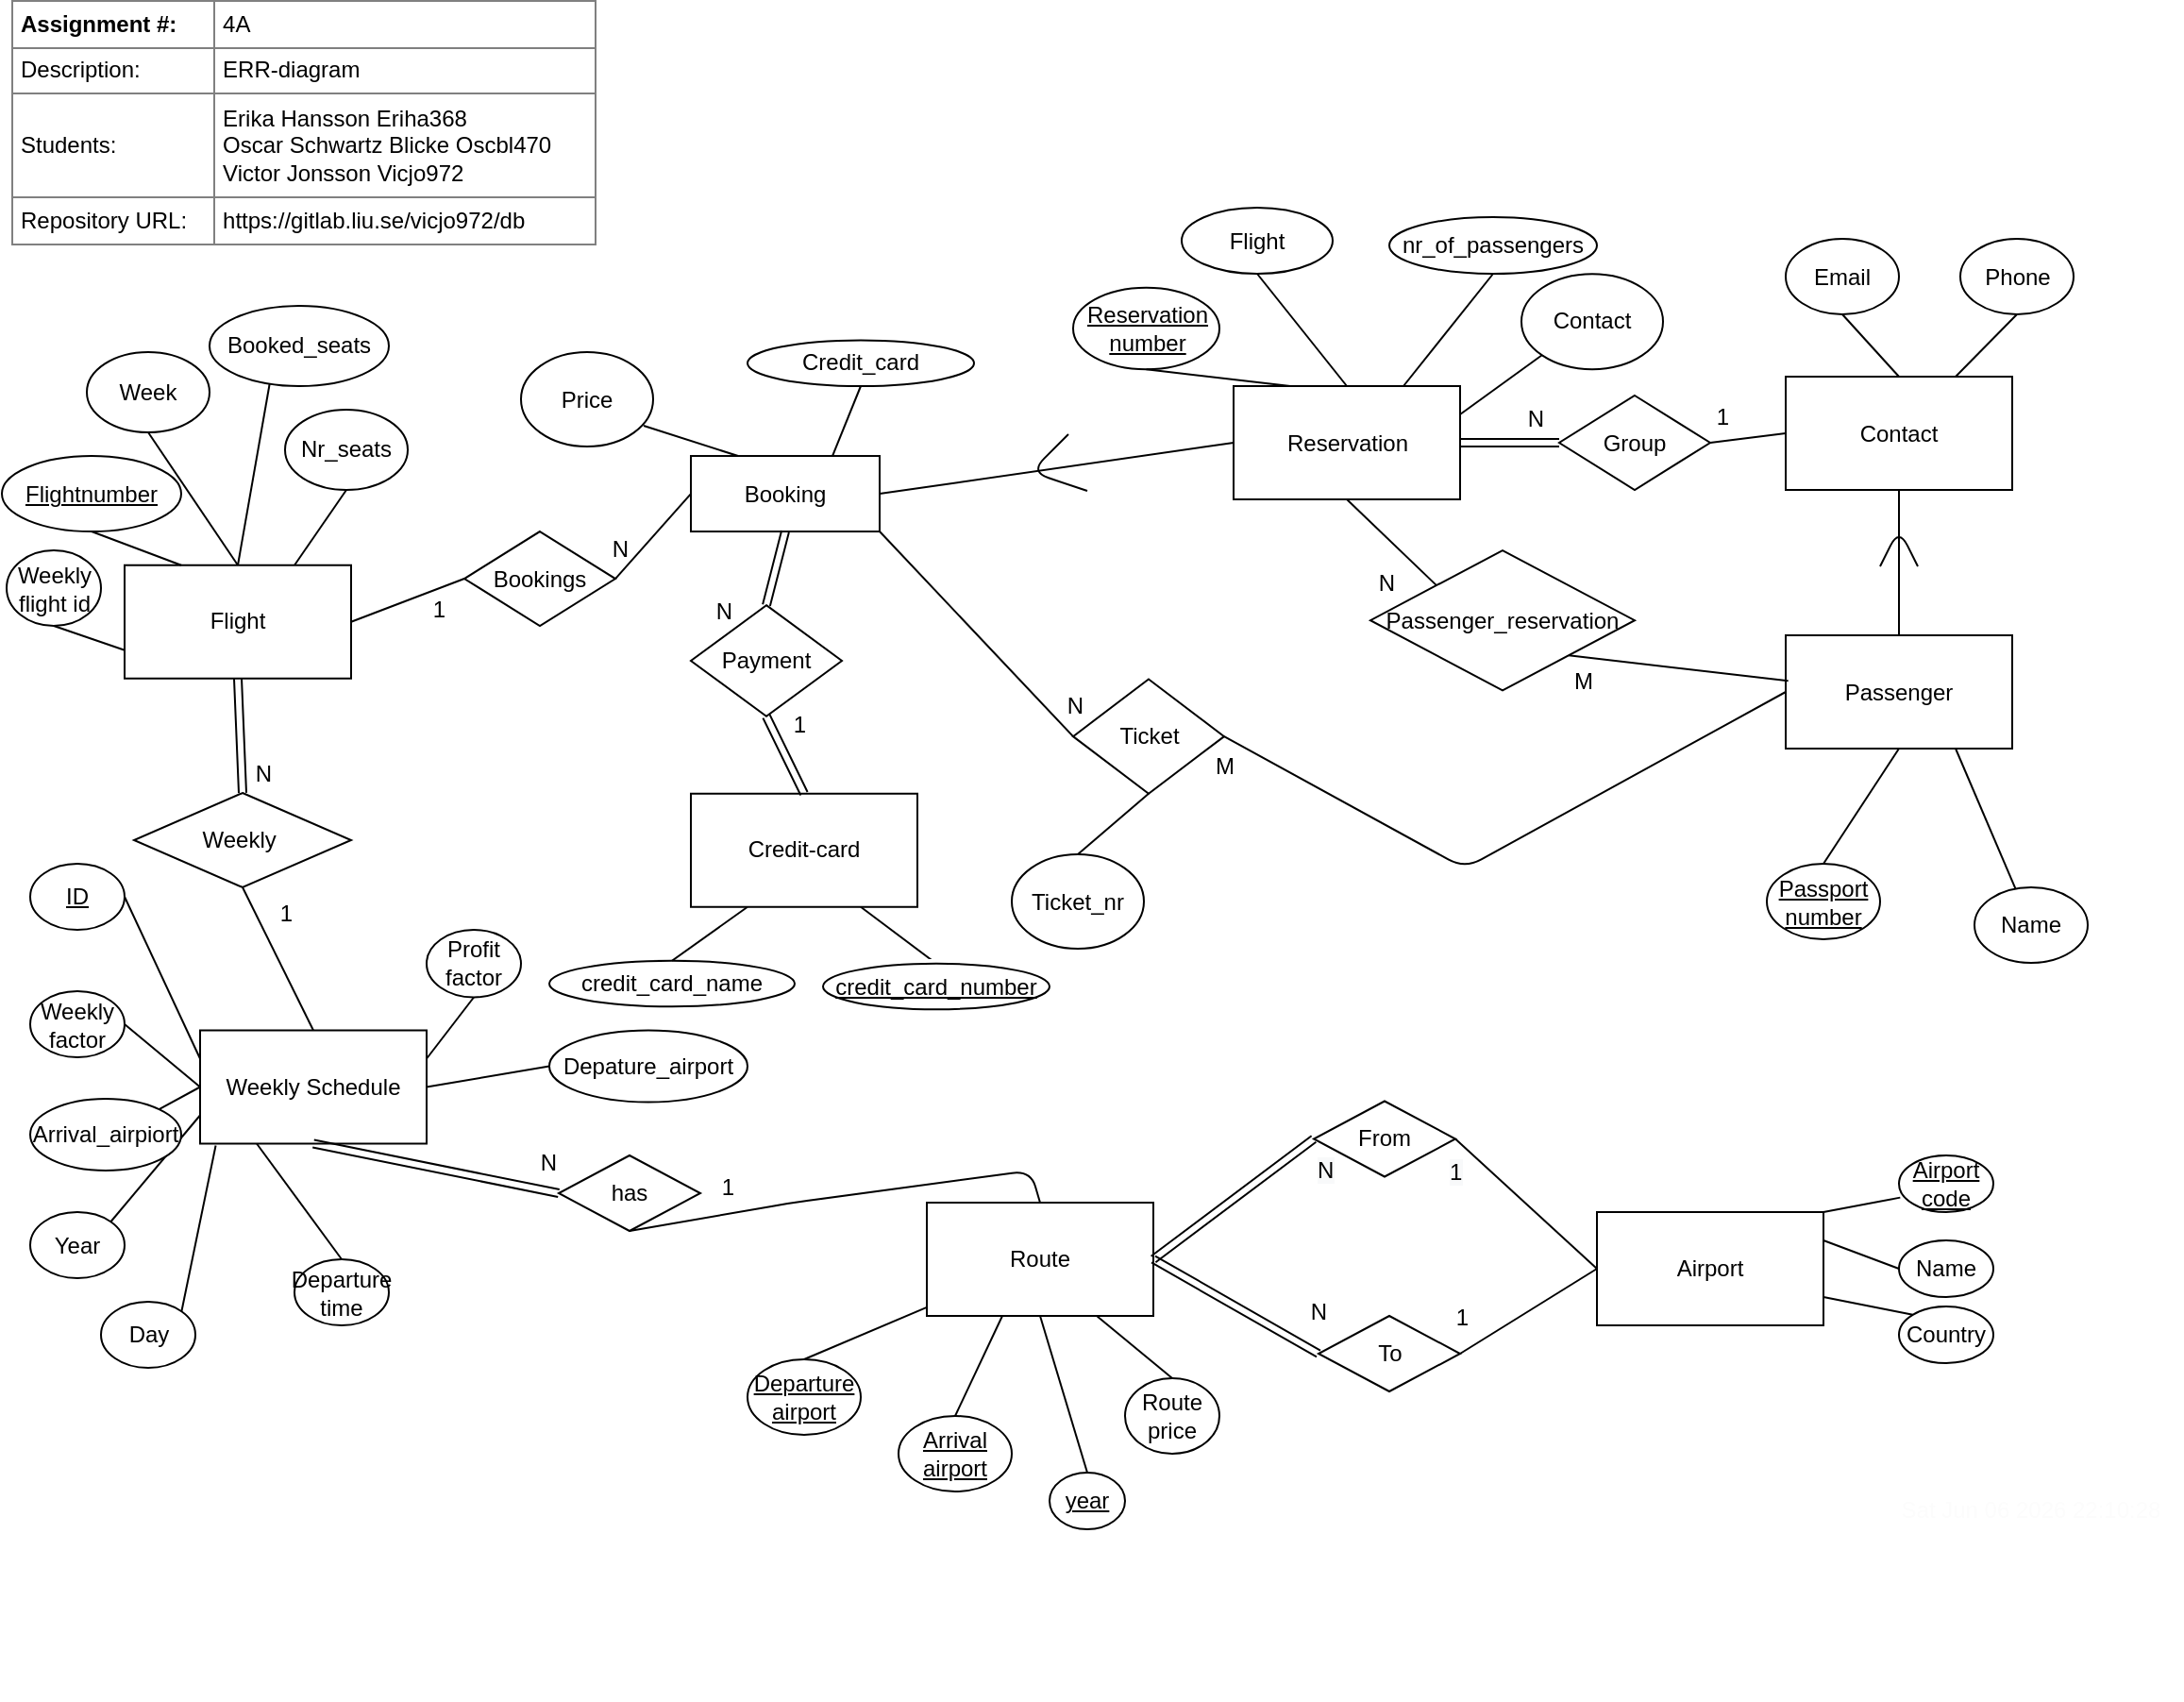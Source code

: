 <mxfile version="14.4.7" type="google" pages="2"><diagram name="EER Model" id="NYrQtVpzceQiv-HutzO-"><mxGraphModel dx="2062" dy="1079" grid="1" gridSize="10" guides="1" tooltips="1" connect="1" arrows="1" fold="0" page="1" pageScale="1" pageWidth="1169" pageHeight="827" math="0" shadow="0"><root><mxCell id="0"/><mxCell id="1" parent="0"/><UserObject label="%date{ddd mmm dd yyyy HH:MM:ss}%" placeholders="1" id="hCRLPxILE3BBqmNvxjHh-2"><mxCell style="text;html=1;align=center;verticalAlign=middle;whiteSpace=wrap;overflow=hidden;fontColor=#FCFCFC;movable=0;resizable=0;rotatable=0;deletable=0;editable=0;connectable=0;" parent="1" vertex="1"><mxGeometry x="1000" y="800" width="160" height="20" as="geometry"/></mxCell></UserObject><mxCell id="I4CzbP1uQIrSbwFoRntz-1" value="Flight" style="rounded=0;whiteSpace=wrap;html=1;" parent="1" vertex="1"><mxGeometry x="70" y="309.37" width="120" height="60" as="geometry"/></mxCell><mxCell id="I4CzbP1uQIrSbwFoRntz-2" value="Route" style="rounded=0;whiteSpace=wrap;html=1;" parent="1" vertex="1"><mxGeometry x="495" y="647" width="120" height="60" as="geometry"/></mxCell><mxCell id="I4CzbP1uQIrSbwFoRntz-3" value="Weekly Schedule" style="rounded=0;whiteSpace=wrap;html=1;" parent="1" vertex="1"><mxGeometry x="110" y="555.75" width="120" height="60" as="geometry"/></mxCell><mxCell id="I4CzbP1uQIrSbwFoRntz-4" value="Airport" style="rounded=0;whiteSpace=wrap;html=1;" parent="1" vertex="1"><mxGeometry x="850" y="652" width="120" height="60" as="geometry"/></mxCell><mxCell id="I4CzbP1uQIrSbwFoRntz-7" value="&lt;u&gt;Flightnumber&lt;/u&gt;" style="ellipse;whiteSpace=wrap;html=1;" parent="1" vertex="1"><mxGeometry x="5" y="251.52" width="95" height="40" as="geometry"/></mxCell><mxCell id="I4CzbP1uQIrSbwFoRntz-9" value="" style="endArrow=none;html=1;exitX=0;exitY=0.75;exitDx=0;exitDy=0;entryX=0.5;entryY=1;entryDx=0;entryDy=0;" parent="1" source="I4CzbP1uQIrSbwFoRntz-1" target="I4CzbP1uQIrSbwFoRntz-33" edge="1"><mxGeometry width="50" height="50" relative="1" as="geometry"><mxPoint x="222.5" y="315" as="sourcePoint"/><mxPoint x="207.5" y="235" as="targetPoint"/></mxGeometry></mxCell><mxCell id="I4CzbP1uQIrSbwFoRntz-10" value="" style="endArrow=none;html=1;exitX=0.5;exitY=1;exitDx=0;exitDy=0;entryX=0.25;entryY=0;entryDx=0;entryDy=0;" parent="1" source="I4CzbP1uQIrSbwFoRntz-7" target="I4CzbP1uQIrSbwFoRntz-1" edge="1"><mxGeometry width="50" height="50" relative="1" as="geometry"><mxPoint x="252.5" y="345" as="sourcePoint"/><mxPoint x="312.5" y="265" as="targetPoint"/></mxGeometry></mxCell><mxCell id="I4CzbP1uQIrSbwFoRntz-11" value="&lt;u&gt;Departure airport&lt;/u&gt;" style="ellipse;whiteSpace=wrap;html=1;" parent="1" vertex="1"><mxGeometry x="400" y="730" width="60" height="40" as="geometry"/></mxCell><mxCell id="I4CzbP1uQIrSbwFoRntz-12" value="&lt;u&gt;Arrival airport&lt;/u&gt;" style="ellipse;whiteSpace=wrap;html=1;" parent="1" vertex="1"><mxGeometry x="480" y="760" width="60" height="40" as="geometry"/></mxCell><mxCell id="I4CzbP1uQIrSbwFoRntz-13" value="&lt;u&gt;year&lt;/u&gt;" style="ellipse;whiteSpace=wrap;html=1;" parent="1" vertex="1"><mxGeometry x="560" y="790" width="40" height="30" as="geometry"/></mxCell><mxCell id="I4CzbP1uQIrSbwFoRntz-14" value="Route price" style="ellipse;whiteSpace=wrap;html=1;" parent="1" vertex="1"><mxGeometry x="600" y="740" width="50" height="40" as="geometry"/></mxCell><mxCell id="I4CzbP1uQIrSbwFoRntz-15" value="" style="endArrow=none;html=1;entryX=0.5;entryY=0;entryDx=0;entryDy=0;" parent="1" source="I4CzbP1uQIrSbwFoRntz-2" target="I4CzbP1uQIrSbwFoRntz-11" edge="1"><mxGeometry width="50" height="50" relative="1" as="geometry"><mxPoint x="425" y="667" as="sourcePoint"/><mxPoint x="490" y="770.42" as="targetPoint"/></mxGeometry></mxCell><mxCell id="I4CzbP1uQIrSbwFoRntz-16" value="" style="endArrow=none;html=1;entryX=0.5;entryY=0;entryDx=0;entryDy=0;" parent="1" target="I4CzbP1uQIrSbwFoRntz-12" edge="1"><mxGeometry width="50" height="50" relative="1" as="geometry"><mxPoint x="535" y="707" as="sourcePoint"/><mxPoint x="535" y="733.5" as="targetPoint"/></mxGeometry></mxCell><mxCell id="I4CzbP1uQIrSbwFoRntz-17" value="" style="endArrow=none;html=1;entryX=0.5;entryY=1;entryDx=0;entryDy=0;exitX=0.5;exitY=0;exitDx=0;exitDy=0;" parent="1" source="I4CzbP1uQIrSbwFoRntz-13" target="I4CzbP1uQIrSbwFoRntz-2" edge="1"><mxGeometry width="50" height="50" relative="1" as="geometry"><mxPoint x="595" y="745" as="sourcePoint"/><mxPoint x="575" y="718.5" as="targetPoint"/></mxGeometry></mxCell><mxCell id="I4CzbP1uQIrSbwFoRntz-18" value="" style="endArrow=none;html=1;entryX=0.75;entryY=1;entryDx=0;entryDy=0;exitX=0.5;exitY=0;exitDx=0;exitDy=0;" parent="1" source="I4CzbP1uQIrSbwFoRntz-14" target="I4CzbP1uQIrSbwFoRntz-2" edge="1"><mxGeometry width="50" height="50" relative="1" as="geometry"><mxPoint x="545.372" y="677" as="sourcePoint"/><mxPoint x="502.68" y="644.68" as="targetPoint"/></mxGeometry></mxCell><mxCell id="I4CzbP1uQIrSbwFoRntz-19" value="&lt;u&gt;Airport code&lt;/u&gt;" style="ellipse;whiteSpace=wrap;html=1;" parent="1" vertex="1"><mxGeometry x="1010" y="622" width="50" height="30" as="geometry"/></mxCell><mxCell id="I4CzbP1uQIrSbwFoRntz-20" value="Name" style="ellipse;whiteSpace=wrap;html=1;" parent="1" vertex="1"><mxGeometry x="1010" y="667" width="50" height="30" as="geometry"/></mxCell><mxCell id="I4CzbP1uQIrSbwFoRntz-21" value="Country" style="ellipse;whiteSpace=wrap;html=1;" parent="1" vertex="1"><mxGeometry x="1010" y="702" width="50" height="30" as="geometry"/></mxCell><mxCell id="I4CzbP1uQIrSbwFoRntz-22" value="" style="endArrow=none;html=1;entryX=0.013;entryY=0.744;entryDx=0;entryDy=0;entryPerimeter=0;exitX=1;exitY=0;exitDx=0;exitDy=0;" parent="1" source="I4CzbP1uQIrSbwFoRntz-4" target="I4CzbP1uQIrSbwFoRntz-19" edge="1"><mxGeometry width="50" height="50" relative="1" as="geometry"><mxPoint x="680" y="702" as="sourcePoint"/><mxPoint x="730" y="652" as="targetPoint"/></mxGeometry></mxCell><mxCell id="I4CzbP1uQIrSbwFoRntz-23" value="" style="endArrow=none;html=1;entryX=0;entryY=0.5;entryDx=0;entryDy=0;exitX=1;exitY=0.25;exitDx=0;exitDy=0;" parent="1" source="I4CzbP1uQIrSbwFoRntz-4" target="I4CzbP1uQIrSbwFoRntz-20" edge="1"><mxGeometry width="50" height="50" relative="1" as="geometry"><mxPoint x="980" y="662" as="sourcePoint"/><mxPoint x="1020.65" y="664.32" as="targetPoint"/></mxGeometry></mxCell><mxCell id="I4CzbP1uQIrSbwFoRntz-24" value="" style="endArrow=none;html=1;entryX=0;entryY=0;entryDx=0;entryDy=0;exitX=1;exitY=0.75;exitDx=0;exitDy=0;" parent="1" source="I4CzbP1uQIrSbwFoRntz-4" target="I4CzbP1uQIrSbwFoRntz-21" edge="1"><mxGeometry width="50" height="50" relative="1" as="geometry"><mxPoint x="990" y="672" as="sourcePoint"/><mxPoint x="1030.65" y="674.32" as="targetPoint"/></mxGeometry></mxCell><mxCell id="I4CzbP1uQIrSbwFoRntz-25" value="&lt;u&gt;ID&lt;/u&gt;" style="ellipse;whiteSpace=wrap;html=1;" parent="1" vertex="1"><mxGeometry x="20" y="467.5" width="50" height="35" as="geometry"/></mxCell><mxCell id="I4CzbP1uQIrSbwFoRntz-26" value="Year" style="ellipse;whiteSpace=wrap;html=1;" parent="1" vertex="1"><mxGeometry x="20" y="652" width="50" height="35" as="geometry"/></mxCell><mxCell id="I4CzbP1uQIrSbwFoRntz-27" value="Day" style="ellipse;whiteSpace=wrap;html=1;" parent="1" vertex="1"><mxGeometry x="57.5" y="699.5" width="50" height="35" as="geometry"/></mxCell><mxCell id="I4CzbP1uQIrSbwFoRntz-28" value="Departure time" style="ellipse;whiteSpace=wrap;html=1;" parent="1" vertex="1"><mxGeometry x="160" y="677" width="50" height="35" as="geometry"/></mxCell><mxCell id="I4CzbP1uQIrSbwFoRntz-29" value="" style="endArrow=none;html=1;exitX=1;exitY=0.5;exitDx=0;exitDy=0;entryX=0;entryY=0.25;entryDx=0;entryDy=0;" parent="1" source="I4CzbP1uQIrSbwFoRntz-25" target="I4CzbP1uQIrSbwFoRntz-3" edge="1"><mxGeometry width="50" height="50" relative="1" as="geometry"><mxPoint x="332.5" y="492" as="sourcePoint"/><mxPoint x="382.5" y="442" as="targetPoint"/></mxGeometry></mxCell><mxCell id="I4CzbP1uQIrSbwFoRntz-30" value="" style="endArrow=none;html=1;exitX=1;exitY=0;exitDx=0;exitDy=0;entryX=0;entryY=0.75;entryDx=0;entryDy=0;" parent="1" source="I4CzbP1uQIrSbwFoRntz-26" target="I4CzbP1uQIrSbwFoRntz-3" edge="1"><mxGeometry width="50" height="50" relative="1" as="geometry"><mxPoint x="202.5" y="509.5" as="sourcePoint"/><mxPoint x="252.5" y="527" as="targetPoint"/></mxGeometry></mxCell><mxCell id="I4CzbP1uQIrSbwFoRntz-31" value="" style="endArrow=none;html=1;exitX=1;exitY=0;exitDx=0;exitDy=0;entryX=0.069;entryY=1.017;entryDx=0;entryDy=0;entryPerimeter=0;" parent="1" source="I4CzbP1uQIrSbwFoRntz-27" target="I4CzbP1uQIrSbwFoRntz-3" edge="1"><mxGeometry width="50" height="50" relative="1" as="geometry"><mxPoint x="212.5" y="519.5" as="sourcePoint"/><mxPoint x="262.5" y="537" as="targetPoint"/></mxGeometry></mxCell><mxCell id="I4CzbP1uQIrSbwFoRntz-32" value="" style="endArrow=none;html=1;exitX=0.5;exitY=0;exitDx=0;exitDy=0;entryX=0.25;entryY=1;entryDx=0;entryDy=0;" parent="1" source="I4CzbP1uQIrSbwFoRntz-28" target="I4CzbP1uQIrSbwFoRntz-3" edge="1"><mxGeometry width="50" height="50" relative="1" as="geometry"><mxPoint x="222.5" y="529.5" as="sourcePoint"/><mxPoint x="272.5" y="552" as="targetPoint"/></mxGeometry></mxCell><mxCell id="I4CzbP1uQIrSbwFoRntz-33" value="Weekly flight id" style="ellipse;whiteSpace=wrap;html=1;" parent="1" vertex="1"><mxGeometry x="7.5" y="301.52" width="50" height="40" as="geometry"/></mxCell><mxCell id="I4CzbP1uQIrSbwFoRntz-34" value="Contact" style="rounded=0;whiteSpace=wrap;html=1;" parent="1" vertex="1"><mxGeometry x="950" y="209.5" width="120" height="60" as="geometry"/></mxCell><mxCell id="I4CzbP1uQIrSbwFoRntz-37" value="Email" style="ellipse;whiteSpace=wrap;html=1;" parent="1" vertex="1"><mxGeometry x="950" y="136.5" width="60" height="40" as="geometry"/></mxCell><mxCell id="I4CzbP1uQIrSbwFoRntz-38" value="" style="endArrow=none;html=1;entryX=0.5;entryY=0;entryDx=0;entryDy=0;exitX=0.5;exitY=1;exitDx=0;exitDy=0;" parent="1" source="I4CzbP1uQIrSbwFoRntz-37" target="I4CzbP1uQIrSbwFoRntz-34" edge="1"><mxGeometry width="50" height="50" relative="1" as="geometry"><mxPoint x="1058.65" y="179.5" as="sourcePoint"/><mxPoint x="1010" y="227.82" as="targetPoint"/></mxGeometry></mxCell><mxCell id="I4CzbP1uQIrSbwFoRntz-42" value="Phone" style="ellipse;whiteSpace=wrap;html=1;" parent="1" vertex="1"><mxGeometry x="1042.5" y="136.5" width="60" height="40" as="geometry"/></mxCell><mxCell id="I4CzbP1uQIrSbwFoRntz-43" value="" style="endArrow=none;html=1;entryX=0.75;entryY=0;entryDx=0;entryDy=0;exitX=0.5;exitY=1;exitDx=0;exitDy=0;" parent="1" source="I4CzbP1uQIrSbwFoRntz-42" target="I4CzbP1uQIrSbwFoRntz-34" edge="1"><mxGeometry width="50" height="50" relative="1" as="geometry"><mxPoint x="1083.64" y="176.5" as="sourcePoint"/><mxPoint x="1050" y="219.5" as="targetPoint"/></mxGeometry></mxCell><mxCell id="I4CzbP1uQIrSbwFoRntz-44" value="Reservation" style="rounded=0;whiteSpace=wrap;html=1;" parent="1" vertex="1"><mxGeometry x="657.5" y="214.5" width="120" height="60" as="geometry"/></mxCell><mxCell id="I4CzbP1uQIrSbwFoRntz-45" value="Group" style="rhombus;whiteSpace=wrap;html=1;" parent="1" vertex="1"><mxGeometry x="830" y="219.5" width="80" height="50" as="geometry"/></mxCell><mxCell id="I4CzbP1uQIrSbwFoRntz-46" value="&lt;u&gt;Reservation number&lt;/u&gt;" style="ellipse;whiteSpace=wrap;html=1;" parent="1" vertex="1"><mxGeometry x="572.5" y="162.37" width="77.5" height="43.25" as="geometry"/></mxCell><mxCell id="I4CzbP1uQIrSbwFoRntz-47" value="Name" style="ellipse;whiteSpace=wrap;html=1;" parent="1" vertex="1"><mxGeometry x="1050" y="480" width="60" height="40" as="geometry"/></mxCell><mxCell id="I4CzbP1uQIrSbwFoRntz-48" value="" style="endArrow=none;html=1;exitX=0.75;exitY=1;exitDx=0;exitDy=0;" parent="1" source="EljNBXpZgd0MNJF7FszX-3" target="I4CzbP1uQIrSbwFoRntz-47" edge="1"><mxGeometry width="50" height="50" relative="1" as="geometry"><mxPoint x="710" y="216.5" as="sourcePoint"/><mxPoint x="760" y="166.5" as="targetPoint"/></mxGeometry></mxCell><mxCell id="I4CzbP1uQIrSbwFoRntz-49" value="&lt;u&gt;Passport number&lt;/u&gt;" style="ellipse;whiteSpace=wrap;html=1;" parent="1" vertex="1"><mxGeometry x="940" y="467.5" width="60" height="40" as="geometry"/></mxCell><mxCell id="I4CzbP1uQIrSbwFoRntz-50" value="" style="endArrow=none;html=1;entryX=0.5;entryY=1;entryDx=0;entryDy=0;exitX=0.5;exitY=0;exitDx=0;exitDy=0;" parent="1" source="I4CzbP1uQIrSbwFoRntz-49" target="EljNBXpZgd0MNJF7FszX-3" edge="1"><mxGeometry width="50" height="50" relative="1" as="geometry"><mxPoint x="1062.5" y="474.25" as="sourcePoint"/><mxPoint x="995" y="429.5" as="targetPoint"/></mxGeometry></mxCell><mxCell id="I4CzbP1uQIrSbwFoRntz-52" value="" style="endArrow=none;html=1;rounded=0;exitX=0;exitY=0.5;exitDx=0;exitDy=0;entryX=1;entryY=0.5;entryDx=0;entryDy=0;" parent="1" source="I4CzbP1uQIrSbwFoRntz-34" target="I4CzbP1uQIrSbwFoRntz-45" edge="1"><mxGeometry relative="1" as="geometry"><mxPoint x="760" y="326.5" as="sourcePoint"/><mxPoint x="920" y="326.5" as="targetPoint"/></mxGeometry></mxCell><mxCell id="I4CzbP1uQIrSbwFoRntz-53" value="1" style="resizable=0;html=1;align=right;verticalAlign=bottom;" parent="I4CzbP1uQIrSbwFoRntz-52" connectable="0" vertex="1"><mxGeometry x="1" relative="1" as="geometry"><mxPoint x="-750.31" y="258.04" as="offset"/></mxGeometry></mxCell><mxCell id="I4CzbP1uQIrSbwFoRntz-58" value="" style="shape=link;html=1;rounded=0;entryX=0;entryY=0.5;entryDx=0;entryDy=0;exitX=1;exitY=0.5;exitDx=0;exitDy=0;" parent="1" source="I4CzbP1uQIrSbwFoRntz-44" target="I4CzbP1uQIrSbwFoRntz-45" edge="1"><mxGeometry relative="1" as="geometry"><mxPoint x="650" y="236.5" as="sourcePoint"/><mxPoint x="810" y="236.5" as="targetPoint"/></mxGeometry></mxCell><mxCell id="I4CzbP1uQIrSbwFoRntz-59" value="1" style="resizable=0;html=1;align=right;verticalAlign=bottom;" parent="I4CzbP1uQIrSbwFoRntz-58" connectable="0" vertex="1"><mxGeometry x="1" relative="1" as="geometry"><mxPoint x="90.0" y="-5" as="offset"/></mxGeometry></mxCell><mxCell id="I4CzbP1uQIrSbwFoRntz-61" value="Weekly&amp;nbsp;" style="rhombus;whiteSpace=wrap;html=1;" parent="1" vertex="1"><mxGeometry x="75" y="430" width="115" height="50" as="geometry"/></mxCell><mxCell id="I4CzbP1uQIrSbwFoRntz-63" value="" style="endArrow=none;html=1;entryX=0;entryY=0.5;entryDx=0;entryDy=0;exitX=1;exitY=0;exitDx=0;exitDy=0;" parent="1" source="xTNSDsvZhGWjuqaoj4ju-1" target="I4CzbP1uQIrSbwFoRntz-3" edge="1"><mxGeometry width="50" height="50" relative="1" as="geometry"><mxPoint x="140" y="530" as="sourcePoint"/><mxPoint x="232.5" y="410" as="targetPoint"/></mxGeometry></mxCell><mxCell id="I4CzbP1uQIrSbwFoRntz-64" value="" style="endArrow=none;html=1;entryX=0.5;entryY=1;entryDx=0;entryDy=0;exitX=0.5;exitY=0;exitDx=0;exitDy=0;" parent="1" source="I4CzbP1uQIrSbwFoRntz-3" target="I4CzbP1uQIrSbwFoRntz-61" edge="1"><mxGeometry width="50" height="50" relative="1" as="geometry"><mxPoint x="352.5" y="425" as="sourcePoint"/><mxPoint x="402.5" y="375" as="targetPoint"/></mxGeometry></mxCell><mxCell id="I4CzbP1uQIrSbwFoRntz-65" value="1" style="resizable=0;html=1;align=right;verticalAlign=bottom;" parent="1" connectable="0" vertex="1"><mxGeometry x="999.998" y="850" as="geometry"><mxPoint x="-217" y="-134" as="offset"/></mxGeometry></mxCell><mxCell id="I4CzbP1uQIrSbwFoRntz-72" value="" style="endArrow=none;html=1;exitX=0.5;exitY=0;exitDx=0;exitDy=0;entryX=0.5;entryY=1;entryDx=0;entryDy=0;" parent="1" source="I4CzbP1uQIrSbwFoRntz-2" target="I4CzbP1uQIrSbwFoRntz-74" edge="1"><mxGeometry width="50" height="50" relative="1" as="geometry"><mxPoint x="670" y="560" as="sourcePoint"/><mxPoint x="540" y="610" as="targetPoint"/><Array as="points"><mxPoint x="550" y="630"/><mxPoint x="422.5" y="647.25"/></Array></mxGeometry></mxCell><mxCell id="I4CzbP1uQIrSbwFoRntz-74" value="has" style="rhombus;whiteSpace=wrap;html=1;" parent="1" vertex="1"><mxGeometry x="300" y="622" width="75" height="40" as="geometry"/></mxCell><mxCell id="I4CzbP1uQIrSbwFoRntz-77" value="Flight" style="ellipse;whiteSpace=wrap;html=1;" parent="1" vertex="1"><mxGeometry x="630" y="120" width="80" height="35" as="geometry"/></mxCell><mxCell id="I4CzbP1uQIrSbwFoRntz-79" value="" style="endArrow=none;html=1;entryX=0.5;entryY=1;entryDx=0;entryDy=0;exitX=0.5;exitY=0;exitDx=0;exitDy=0;" parent="1" source="I4CzbP1uQIrSbwFoRntz-44" target="I4CzbP1uQIrSbwFoRntz-77" edge="1"><mxGeometry width="50" height="50" relative="1" as="geometry"><mxPoint x="640" y="215" as="sourcePoint"/><mxPoint x="690" y="165" as="targetPoint"/></mxGeometry></mxCell><mxCell id="kYQ7SF60q89KjF00PiTv-14" value="Credit_card" style="ellipse;whiteSpace=wrap;html=1;" parent="1" vertex="1"><mxGeometry x="400" y="190.25" width="120" height="24.25" as="geometry"/></mxCell><mxCell id="kYQ7SF60q89KjF00PiTv-21" value="" style="endArrow=none;html=1;entryX=0.25;entryY=0;entryDx=0;entryDy=0;exitX=0.5;exitY=1;exitDx=0;exitDy=0;" parent="1" source="I4CzbP1uQIrSbwFoRntz-46" target="I4CzbP1uQIrSbwFoRntz-44" edge="1"><mxGeometry width="50" height="50" relative="1" as="geometry"><mxPoint x="412.5" y="195" as="sourcePoint"/><mxPoint x="547.5" y="226.5" as="targetPoint"/></mxGeometry></mxCell><mxCell id="kYQ7SF60q89KjF00PiTv-27" value="" style="endArrow=none;html=1;entryX=0.5;entryY=0;entryDx=0;entryDy=0;exitX=0.75;exitY=1;exitDx=0;exitDy=0;" parent="1" source="EljNBXpZgd0MNJF7FszX-17" target="EljNBXpZgd0MNJF7FszX-30" edge="1"><mxGeometry width="50" height="50" relative="1" as="geometry"><mxPoint x="390.0" y="300.38" as="sourcePoint"/><mxPoint x="552.5" y="340.88" as="targetPoint"/></mxGeometry></mxCell><mxCell id="EljNBXpZgd0MNJF7FszX-31" value="Text" style="edgeLabel;html=1;align=center;verticalAlign=middle;resizable=0;points=[];" parent="kYQ7SF60q89KjF00PiTv-27" vertex="1" connectable="0"><mxGeometry x="0.878" y="-6" relative="1" as="geometry"><mxPoint as="offset"/></mxGeometry></mxCell><mxCell id="kYQ7SF60q89KjF00PiTv-28" value="credit_card_name" style="ellipse;whiteSpace=wrap;html=1;" parent="1" vertex="1"><mxGeometry x="295" y="518.88" width="130" height="24.25" as="geometry"/></mxCell><mxCell id="kYQ7SF60q89KjF00PiTv-34" value="" style="endArrow=none;html=1;entryX=0.25;entryY=0;entryDx=0;entryDy=0;exitX=0.5;exitY=1;exitDx=0;exitDy=0;" parent="1" target="EljNBXpZgd0MNJF7FszX-9" edge="1"><mxGeometry width="50" height="50" relative="1" as="geometry"><mxPoint x="345" y="235.5" as="sourcePoint"/><mxPoint x="415.0" y="246.5" as="targetPoint"/></mxGeometry></mxCell><mxCell id="kYQ7SF60q89KjF00PiTv-45" value="" style="endArrow=none;html=1;entryX=0.5;entryY=0;entryDx=0;entryDy=0;exitX=0.25;exitY=1;exitDx=0;exitDy=0;" parent="1" source="EljNBXpZgd0MNJF7FszX-17" target="kYQ7SF60q89KjF00PiTv-28" edge="1"><mxGeometry width="50" height="50" relative="1" as="geometry"><mxPoint x="330.0" y="300.38" as="sourcePoint"/><mxPoint x="340" y="334.88" as="targetPoint"/></mxGeometry></mxCell><mxCell id="kYQ7SF60q89KjF00PiTv-46" value="From" style="rhombus;whiteSpace=wrap;html=1;" parent="1" vertex="1"><mxGeometry x="700" y="593.25" width="75" height="40" as="geometry"/></mxCell><mxCell id="kYQ7SF60q89KjF00PiTv-49" value="" style="endArrow=none;html=1;entryX=0;entryY=0.5;entryDx=0;entryDy=0;exitX=1;exitY=0.5;exitDx=0;exitDy=0;" parent="1" source="kYQ7SF60q89KjF00PiTv-46" target="I4CzbP1uQIrSbwFoRntz-4" edge="1"><mxGeometry width="50" height="50" relative="1" as="geometry"><mxPoint x="745" y="477.25" as="sourcePoint"/><mxPoint x="890" y="480.25" as="targetPoint"/></mxGeometry></mxCell><mxCell id="kYQ7SF60q89KjF00PiTv-50" value="N" style="resizable=0;html=1;align=right;verticalAlign=bottom;" parent="1" connectable="0" vertex="1"><mxGeometry x="932.498" y="910" as="geometry"><mxPoint x="-225" y="-197" as="offset"/></mxGeometry></mxCell><mxCell id="kYQ7SF60q89KjF00PiTv-53" value="" style="shape=link;html=1;rounded=0;entryX=1;entryY=0.5;entryDx=0;entryDy=0;exitX=0;exitY=0.5;exitDx=0;exitDy=0;" parent="1" source="kYQ7SF60q89KjF00PiTv-46" target="I4CzbP1uQIrSbwFoRntz-2" edge="1"><mxGeometry relative="1" as="geometry"><mxPoint x="700" y="690" as="sourcePoint"/><mxPoint x="662.5" y="554.25" as="targetPoint"/></mxGeometry></mxCell><mxCell id="kYQ7SF60q89KjF00PiTv-61" value="" style="endArrow=none;html=1;exitX=0;exitY=0.5;exitDx=0;exitDy=0;entryX=1;entryY=0.5;entryDx=0;entryDy=0;" parent="1" source="EljNBXpZgd0MNJF7FszX-11" target="I4CzbP1uQIrSbwFoRntz-1" edge="1"><mxGeometry width="50" height="50" relative="1" as="geometry"><mxPoint x="355.0" y="271.5" as="sourcePoint"/><mxPoint x="600" y="545" as="targetPoint"/></mxGeometry></mxCell><mxCell id="kYQ7SF60q89KjF00PiTv-62" value="1" style="resizable=0;html=1;align=right;verticalAlign=bottom;" parent="1" connectable="0" vertex="1"><mxGeometry x="240" y="341.52" as="geometry"/></mxCell><mxCell id="kYQ7SF60q89KjF00PiTv-63" value="N" style="resizable=0;html=1;align=right;verticalAlign=bottom;" parent="1" connectable="0" vertex="1"><mxGeometry x="337.5" y="309.37" as="geometry"/></mxCell><mxCell id="kYQ7SF60q89KjF00PiTv-64" value="" style="shape=link;html=1;rounded=0;exitX=0.5;exitY=0;exitDx=0;exitDy=0;entryX=0.5;entryY=1;entryDx=0;entryDy=0;" parent="1" source="I4CzbP1uQIrSbwFoRntz-61" target="I4CzbP1uQIrSbwFoRntz-1" edge="1"><mxGeometry relative="1" as="geometry"><mxPoint x="477.5" y="474.25" as="sourcePoint"/><mxPoint x="422.5" y="384.25" as="targetPoint"/></mxGeometry></mxCell><mxCell id="kYQ7SF60q89KjF00PiTv-66" value="N" style="resizable=0;html=1;align=right;verticalAlign=bottom;" parent="1" connectable="0" vertex="1"><mxGeometry x="57.499" y="609.501" as="geometry"><mxPoint x="242" y="25" as="offset"/></mxGeometry></mxCell><mxCell id="wU6eNsInOFjextXBVKGh-2" value="" style="shape=link;html=1;rounded=0;exitX=0;exitY=0.5;exitDx=0;exitDy=0;entryX=0.5;entryY=1;entryDx=0;entryDy=0;" parent="1" source="I4CzbP1uQIrSbwFoRntz-74" target="I4CzbP1uQIrSbwFoRntz-3" edge="1"><mxGeometry relative="1" as="geometry"><mxPoint x="610" y="487.5" as="sourcePoint"/><mxPoint x="610" y="428.25" as="targetPoint"/></mxGeometry></mxCell><mxCell id="wU6eNsInOFjextXBVKGh-3" value="N" style="resizable=0;html=1;align=right;verticalAlign=bottom;" parent="1" connectable="0" vertex="1"><mxGeometry x="154.999" y="426.501" as="geometry"><mxPoint x="-6" y="2" as="offset"/></mxGeometry></mxCell><mxCell id="wU6eNsInOFjextXBVKGh-4" value="1" style="resizable=0;html=1;align=right;verticalAlign=bottom;" parent="1" connectable="0" vertex="1"><mxGeometry x="399.999" y="645.751" as="geometry"><mxPoint x="-6" y="2" as="offset"/></mxGeometry></mxCell><mxCell id="H_VNRjQ5m6S8B4vl8t4f-1" value="&lt;table border=&quot;1&quot; width=&quot;100%&quot; cellpadding=&quot;4&quot; style=&quot;width: 100% ; height: 100% ; border-collapse: collapse&quot;&gt;&lt;tbody&gt;&lt;tr&gt;&lt;th&gt;Assignment #:&lt;/th&gt;&lt;td&gt;4A&lt;/td&gt;&lt;/tr&gt;&lt;tr&gt;&lt;td&gt;Description:&lt;/td&gt;&lt;td&gt;ERR-diagram&lt;/td&gt;&lt;/tr&gt;&lt;tr&gt;&lt;td&gt;Students:&lt;/td&gt;&lt;td&gt;Erika Hansson Eriha368&lt;br&gt;Oscar Schwartz Blicke Oscbl470&lt;br&gt;Victor Jonsson Vicjo972&lt;br&gt;&lt;/td&gt;&lt;/tr&gt;&lt;tr&gt;&lt;td&gt;Repository URL:&lt;/td&gt;&lt;td&gt;https://gitlab.liu.se/vicjo972/db&lt;br&gt;&lt;/td&gt;&lt;/tr&gt;&lt;/tbody&gt;&lt;/table&gt;" style="text;html=1;strokeColor=none;fillColor=none;overflow=fill;fontColor=#000000;" parent="1" vertex="1"><mxGeometry x="10" y="10" width="310" height="130" as="geometry"/></mxCell><mxCell id="jeKWpyrVmCXvzwXmmy2Y-1" value="Contact" style="ellipse;whiteSpace=wrap;html=1;" parent="1" vertex="1"><mxGeometry x="810" y="155.12" width="75" height="50.5" as="geometry"/></mxCell><mxCell id="jeKWpyrVmCXvzwXmmy2Y-2" value="" style="endArrow=none;html=1;entryX=1;entryY=0.25;entryDx=0;entryDy=0;exitX=0;exitY=1;exitDx=0;exitDy=0;" parent="1" source="jeKWpyrVmCXvzwXmmy2Y-1" target="I4CzbP1uQIrSbwFoRntz-44" edge="1"><mxGeometry width="50" height="50" relative="1" as="geometry"><mxPoint x="950" y="172.25" as="sourcePoint"/><mxPoint x="1010" y="203.5" as="targetPoint"/></mxGeometry></mxCell><mxCell id="D7WDSoF9ojTYF4ZogjO3-3" value="" style="endArrow=none;html=1;entryX=0.5;entryY=1;entryDx=0;entryDy=0;exitX=0.75;exitY=0;exitDx=0;exitDy=0;" parent="1" source="I4CzbP1uQIrSbwFoRntz-44" target="wExit3MpHqIG-Mhe6HEj-1" edge="1"><mxGeometry width="50" height="50" relative="1" as="geometry"><mxPoint x="767.5" y="184.25" as="sourcePoint"/><mxPoint x="685" y="110" as="targetPoint"/></mxGeometry></mxCell><mxCell id="wExit3MpHqIG-Mhe6HEj-1" value="&lt;span&gt;nr_of_passengers&lt;/span&gt;" style="ellipse;whiteSpace=wrap;html=1;" parent="1" vertex="1"><mxGeometry x="740" y="125" width="110" height="30" as="geometry"/></mxCell><mxCell id="jK6Bh6gJFJa6NYMmH9gm-1" value="&lt;span style=&quot;font-weight: 400&quot;&gt;To&lt;/span&gt;" style="rhombus;whiteSpace=wrap;html=1;fontStyle=1" parent="1" vertex="1"><mxGeometry x="702.5" y="707" width="75" height="40" as="geometry"/></mxCell><mxCell id="jK6Bh6gJFJa6NYMmH9gm-3" value="" style="shape=link;html=1;rounded=0;entryX=1;entryY=0.5;entryDx=0;entryDy=0;exitX=0;exitY=0.5;exitDx=0;exitDy=0;" parent="1" source="jK6Bh6gJFJa6NYMmH9gm-1" target="I4CzbP1uQIrSbwFoRntz-2" edge="1"><mxGeometry relative="1" as="geometry"><mxPoint x="710" y="700" as="sourcePoint"/><mxPoint x="625" y="687" as="targetPoint"/></mxGeometry></mxCell><mxCell id="jK6Bh6gJFJa6NYMmH9gm-4" value="" style="endArrow=none;html=1;entryX=0;entryY=0.5;entryDx=0;entryDy=0;exitX=1;exitY=0.5;exitDx=0;exitDy=0;" parent="1" source="jK6Bh6gJFJa6NYMmH9gm-1" target="I4CzbP1uQIrSbwFoRntz-4" edge="1"><mxGeometry width="50" height="50" relative="1" as="geometry"><mxPoint x="785" y="623.25" as="sourcePoint"/><mxPoint x="860" y="692" as="targetPoint"/></mxGeometry></mxCell><mxCell id="jK6Bh6gJFJa6NYMmH9gm-6" value="&lt;span style=&quot;color: rgb(0 , 0 , 0) ; font-family: &amp;#34;helvetica&amp;#34; ; font-size: 12px ; font-style: normal ; font-weight: 400 ; letter-spacing: normal ; text-align: right ; text-indent: 0px ; text-transform: none ; word-spacing: 0px ; background-color: rgb(248 , 249 , 250) ; display: inline ; float: none&quot;&gt;N&lt;/span&gt;" style="text;whiteSpace=wrap;html=1;" parent="1" vertex="1"><mxGeometry x="700" y="615.75" width="30" height="30" as="geometry"/></mxCell><mxCell id="jK6Bh6gJFJa6NYMmH9gm-7" value="&lt;span style=&quot;color: rgb(0, 0, 0); font-family: helvetica; font-size: 12px; font-style: normal; font-weight: 400; letter-spacing: normal; text-align: right; text-indent: 0px; text-transform: none; word-spacing: 0px; background-color: rgb(248, 249, 250); display: inline; float: none;&quot;&gt;1&lt;/span&gt;" style="text;whiteSpace=wrap;html=1;" parent="1" vertex="1"><mxGeometry x="770" y="617" width="30" height="30" as="geometry"/></mxCell><mxCell id="xTNSDsvZhGWjuqaoj4ju-1" value="Arrival_airpiort&lt;br&gt;" style="ellipse;whiteSpace=wrap;html=1;" parent="1" vertex="1"><mxGeometry x="20" y="592" width="80" height="38" as="geometry"/></mxCell><mxCell id="xTNSDsvZhGWjuqaoj4ju-5" value="Weekly factor" style="ellipse;whiteSpace=wrap;html=1;" parent="1" vertex="1"><mxGeometry x="20" y="535" width="50" height="35" as="geometry"/></mxCell><mxCell id="xTNSDsvZhGWjuqaoj4ju-6" value="" style="endArrow=none;html=1;entryX=0;entryY=0.5;entryDx=0;entryDy=0;exitX=1;exitY=0.5;exitDx=0;exitDy=0;" parent="1" source="xTNSDsvZhGWjuqaoj4ju-5" target="I4CzbP1uQIrSbwFoRntz-3" edge="1"><mxGeometry width="50" height="50" relative="1" as="geometry"><mxPoint x="90.004" y="419.504" as="sourcePoint"/><mxPoint x="159.9" y="369.43" as="targetPoint"/></mxGeometry></mxCell><mxCell id="EljNBXpZgd0MNJF7FszX-1" value="Week" style="ellipse;whiteSpace=wrap;html=1;" parent="1" vertex="1"><mxGeometry x="50" y="196.5" width="65" height="42.5" as="geometry"/></mxCell><mxCell id="EljNBXpZgd0MNJF7FszX-2" value="" style="endArrow=none;html=1;entryX=0.5;entryY=1;entryDx=0;entryDy=0;exitX=0.5;exitY=0;exitDx=0;exitDy=0;" parent="1" source="I4CzbP1uQIrSbwFoRntz-1" target="EljNBXpZgd0MNJF7FszX-1" edge="1"><mxGeometry width="50" height="50" relative="1" as="geometry"><mxPoint x="540" y="440" as="sourcePoint"/><mxPoint x="590" y="390" as="targetPoint"/></mxGeometry></mxCell><mxCell id="EljNBXpZgd0MNJF7FszX-3" value="Passenger" style="rounded=0;whiteSpace=wrap;html=1;" parent="1" vertex="1"><mxGeometry x="950" y="346.5" width="120" height="60" as="geometry"/></mxCell><mxCell id="EljNBXpZgd0MNJF7FszX-5" value="" style="endArrow=none;html=1;" parent="1" edge="1"><mxGeometry width="50" height="50" relative="1" as="geometry"><mxPoint x="1000" y="310" as="sourcePoint"/><mxPoint x="1020" y="310" as="targetPoint"/><Array as="points"><mxPoint x="1010" y="290"/></Array></mxGeometry></mxCell><mxCell id="EljNBXpZgd0MNJF7FszX-6" value="" style="endArrow=none;html=1;entryX=0.5;entryY=1;entryDx=0;entryDy=0;exitX=0.5;exitY=0;exitDx=0;exitDy=0;" parent="1" source="EljNBXpZgd0MNJF7FszX-3" target="I4CzbP1uQIrSbwFoRntz-34" edge="1"><mxGeometry width="50" height="50" relative="1" as="geometry"><mxPoint x="960" y="329.37" as="sourcePoint"/><mxPoint x="1010" y="279.37" as="targetPoint"/></mxGeometry></mxCell><mxCell id="EljNBXpZgd0MNJF7FszX-9" value="Booking" style="rounded=0;whiteSpace=wrap;html=1;" parent="1" vertex="1"><mxGeometry x="370" y="251.52" width="100" height="40" as="geometry"/></mxCell><mxCell id="EljNBXpZgd0MNJF7FszX-10" value="Payment" style="rhombus;whiteSpace=wrap;html=1;" parent="1" vertex="1"><mxGeometry x="370" y="330.56" width="80" height="58.88" as="geometry"/></mxCell><mxCell id="EljNBXpZgd0MNJF7FszX-11" value="Bookings" style="rhombus;whiteSpace=wrap;html=1;" parent="1" vertex="1"><mxGeometry x="250" y="291.52" width="80" height="50" as="geometry"/></mxCell><mxCell id="EljNBXpZgd0MNJF7FszX-12" value="" style="endArrow=none;html=1;exitX=0;exitY=0.5;exitDx=0;exitDy=0;entryX=1;entryY=0.5;entryDx=0;entryDy=0;" parent="1" source="EljNBXpZgd0MNJF7FszX-9" target="EljNBXpZgd0MNJF7FszX-11" edge="1"><mxGeometry width="50" height="50" relative="1" as="geometry"><mxPoint x="360.0" y="323.65" as="sourcePoint"/><mxPoint x="300.0" y="346.5" as="targetPoint"/></mxGeometry></mxCell><mxCell id="EljNBXpZgd0MNJF7FszX-14" value="" style="endArrow=none;html=1;" parent="1" edge="1"><mxGeometry width="50" height="50" relative="1" as="geometry"><mxPoint x="580" y="270" as="sourcePoint"/><mxPoint x="570" y="240" as="targetPoint"/><Array as="points"><mxPoint x="550" y="260"/></Array></mxGeometry></mxCell><mxCell id="EljNBXpZgd0MNJF7FszX-15" value="" style="endArrow=none;html=1;entryX=0;entryY=0.5;entryDx=0;entryDy=0;exitX=1;exitY=0.5;exitDx=0;exitDy=0;" parent="1" source="EljNBXpZgd0MNJF7FszX-9" target="I4CzbP1uQIrSbwFoRntz-44" edge="1"><mxGeometry width="50" height="50" relative="1" as="geometry"><mxPoint x="490" y="420" as="sourcePoint"/><mxPoint x="540" y="370" as="targetPoint"/></mxGeometry></mxCell><mxCell id="EljNBXpZgd0MNJF7FszX-17" value="Credit-card" style="rounded=0;whiteSpace=wrap;html=1;" parent="1" vertex="1"><mxGeometry x="370" y="430.38" width="120" height="60" as="geometry"/></mxCell><mxCell id="EljNBXpZgd0MNJF7FszX-20" value="" style="shape=link;html=1;rounded=0;exitX=0.5;exitY=0;exitDx=0;exitDy=0;entryX=0.5;entryY=1;entryDx=0;entryDy=0;" parent="1" source="EljNBXpZgd0MNJF7FszX-10" target="EljNBXpZgd0MNJF7FszX-9" edge="1"><mxGeometry relative="1" as="geometry"><mxPoint x="556.25" y="390.63" as="sourcePoint"/><mxPoint x="553.75" y="330.0" as="targetPoint"/></mxGeometry></mxCell><mxCell id="EljNBXpZgd0MNJF7FszX-21" value="" style="shape=link;html=1;rounded=0;exitX=0.5;exitY=0;exitDx=0;exitDy=0;entryX=0.5;entryY=1;entryDx=0;entryDy=0;" parent="1" source="EljNBXpZgd0MNJF7FszX-17" target="EljNBXpZgd0MNJF7FszX-10" edge="1"><mxGeometry relative="1" as="geometry"><mxPoint x="440.0" y="340" as="sourcePoint"/><mxPoint x="430.0" y="301.52" as="targetPoint"/></mxGeometry></mxCell><mxCell id="EljNBXpZgd0MNJF7FszX-22" value="1" style="resizable=0;html=1;align=right;verticalAlign=bottom;" parent="1" connectable="0" vertex="1"><mxGeometry x="240" y="430" as="geometry"><mxPoint x="191" y="-28" as="offset"/></mxGeometry></mxCell><mxCell id="EljNBXpZgd0MNJF7FszX-23" value="N" style="resizable=0;html=1;align=right;verticalAlign=bottom;" parent="1" connectable="0" vertex="1"><mxGeometry x="370" y="360" as="geometry"><mxPoint x="22" y="-18" as="offset"/></mxGeometry></mxCell><mxCell id="EljNBXpZgd0MNJF7FszX-24" value="" style="endArrow=none;html=1;entryX=0.5;entryY=1;entryDx=0;entryDy=0;exitX=0.5;exitY=0;exitDx=0;exitDy=0;" parent="1" source="I4CzbP1uQIrSbwFoRntz-1" edge="1"><mxGeometry width="50" height="50" relative="1" as="geometry"><mxPoint x="347.5" y="211.75" as="sourcePoint"/><mxPoint x="147.5" y="209.5" as="targetPoint"/></mxGeometry></mxCell><mxCell id="EljNBXpZgd0MNJF7FszX-25" value="N" style="resizable=0;html=1;align=right;verticalAlign=bottom;" parent="1" connectable="0" vertex="1"><mxGeometry x="800" y="258.75" as="geometry"><mxPoint x="22" y="-18" as="offset"/></mxGeometry></mxCell><mxCell id="EljNBXpZgd0MNJF7FszX-28" value="Profit factor" style="ellipse;whiteSpace=wrap;html=1;" parent="1" vertex="1"><mxGeometry x="230" y="502.5" width="50" height="35.75" as="geometry"/></mxCell><mxCell id="EljNBXpZgd0MNJF7FszX-29" value="" style="endArrow=none;html=1;entryX=0.5;entryY=1;entryDx=0;entryDy=0;exitX=1;exitY=0.25;exitDx=0;exitDy=0;" parent="1" source="I4CzbP1uQIrSbwFoRntz-3" target="EljNBXpZgd0MNJF7FszX-28" edge="1"><mxGeometry width="50" height="50" relative="1" as="geometry"><mxPoint x="170" y="319.37" as="sourcePoint"/><mxPoint x="205" y="298.27" as="targetPoint"/></mxGeometry></mxCell><mxCell id="EljNBXpZgd0MNJF7FszX-30" value="&lt;u&gt;credit_card_number&lt;/u&gt;" style="ellipse;whiteSpace=wrap;html=1;" parent="1" vertex="1"><mxGeometry x="440" y="520.38" width="120" height="24.25" as="geometry"/></mxCell><mxCell id="EljNBXpZgd0MNJF7FszX-32" value="" style="endArrow=none;html=1;entryX=0.75;entryY=0;entryDx=0;entryDy=0;exitX=0.5;exitY=1;exitDx=0;exitDy=0;" parent="1" source="kYQ7SF60q89KjF00PiTv-14" target="EljNBXpZgd0MNJF7FszX-9" edge="1"><mxGeometry width="50" height="50" relative="1" as="geometry"><mxPoint x="355" y="245.5" as="sourcePoint"/><mxPoint x="405" y="261.52" as="targetPoint"/></mxGeometry></mxCell><mxCell id="EljNBXpZgd0MNJF7FszX-33" value="Nr_seats" style="ellipse;whiteSpace=wrap;html=1;" parent="1" vertex="1"><mxGeometry x="155" y="227" width="65" height="42.5" as="geometry"/></mxCell><mxCell id="EljNBXpZgd0MNJF7FszX-34" value="" style="endArrow=none;html=1;entryX=0.5;entryY=1;entryDx=0;entryDy=0;exitX=0.75;exitY=0;exitDx=0;exitDy=0;" parent="1" source="I4CzbP1uQIrSbwFoRntz-1" target="EljNBXpZgd0MNJF7FszX-33" edge="1"><mxGeometry width="50" height="50" relative="1" as="geometry"><mxPoint x="460" y="470" as="sourcePoint"/><mxPoint x="510" y="420" as="targetPoint"/></mxGeometry></mxCell><mxCell id="EljNBXpZgd0MNJF7FszX-36" value="Ticket" style="rhombus;whiteSpace=wrap;html=1;" parent="1" vertex="1"><mxGeometry x="572.5" y="369.75" width="80" height="60.63" as="geometry"/></mxCell><mxCell id="EljNBXpZgd0MNJF7FszX-37" value="" style="endArrow=none;html=1;entryX=1;entryY=1;entryDx=0;entryDy=0;exitX=0;exitY=0.5;exitDx=0;exitDy=0;" parent="1" source="EljNBXpZgd0MNJF7FszX-36" target="EljNBXpZgd0MNJF7FszX-9" edge="1"><mxGeometry width="50" height="50" relative="1" as="geometry"><mxPoint x="670" y="470" as="sourcePoint"/><mxPoint x="720" y="420" as="targetPoint"/></mxGeometry></mxCell><mxCell id="EljNBXpZgd0MNJF7FszX-38" value="" style="endArrow=none;html=1;entryX=0;entryY=0.5;entryDx=0;entryDy=0;exitX=1;exitY=0.5;exitDx=0;exitDy=0;" parent="1" source="EljNBXpZgd0MNJF7FszX-36" target="EljNBXpZgd0MNJF7FszX-3" edge="1"><mxGeometry width="50" height="50" relative="1" as="geometry"><mxPoint x="670" y="470" as="sourcePoint"/><mxPoint x="720" y="420" as="targetPoint"/><Array as="points"><mxPoint x="780" y="470"/></Array></mxGeometry></mxCell><mxCell id="EljNBXpZgd0MNJF7FszX-39" value="Ticket_nr" style="ellipse;whiteSpace=wrap;html=1;" parent="1" vertex="1"><mxGeometry x="540" y="462.5" width="70" height="50" as="geometry"/></mxCell><mxCell id="EljNBXpZgd0MNJF7FszX-40" value="" style="endArrow=none;html=1;entryX=0.5;entryY=1;entryDx=0;entryDy=0;exitX=0.5;exitY=0;exitDx=0;exitDy=0;" parent="1" source="EljNBXpZgd0MNJF7FszX-39" target="EljNBXpZgd0MNJF7FszX-36" edge="1"><mxGeometry width="50" height="50" relative="1" as="geometry"><mxPoint x="670" y="470" as="sourcePoint"/><mxPoint x="720" y="420" as="targetPoint"/></mxGeometry></mxCell><mxCell id="ARj8nBtOr_nXe8mxXSTc-3" value="M" style="resizable=0;html=1;align=right;verticalAlign=bottom;" parent="1" connectable="0" vertex="1"><mxGeometry x="680.0" y="346.5" as="geometry"><mxPoint x="-22" y="78" as="offset"/></mxGeometry></mxCell><mxCell id="ARj8nBtOr_nXe8mxXSTc-4" value="N" style="resizable=0;html=1;align=right;verticalAlign=bottom;" parent="1" connectable="0" vertex="1"><mxGeometry x="885" y="339.37" as="geometry"><mxPoint x="-307" y="53" as="offset"/></mxGeometry></mxCell><mxCell id="NbRw61C1RhGtDgp-pr0p-1" value="Depature_airport" style="ellipse;whiteSpace=wrap;html=1;" vertex="1" parent="1"><mxGeometry x="295" y="555.75" width="105" height="38" as="geometry"/></mxCell><mxCell id="NbRw61C1RhGtDgp-pr0p-2" value="" style="endArrow=none;html=1;entryX=0;entryY=0.5;entryDx=0;entryDy=0;exitX=1;exitY=0.5;exitDx=0;exitDy=0;" edge="1" parent="1" source="I4CzbP1uQIrSbwFoRntz-3" target="NbRw61C1RhGtDgp-pr0p-1"><mxGeometry width="50" height="50" relative="1" as="geometry"><mxPoint x="240" y="580.75" as="sourcePoint"/><mxPoint x="265" y="548.25" as="targetPoint"/></mxGeometry></mxCell><mxCell id="NbRw61C1RhGtDgp-pr0p-4" value="Passenger_reservation" style="rhombus;whiteSpace=wrap;html=1;" vertex="1" parent="1"><mxGeometry x="730" y="301.52" width="140" height="74.13" as="geometry"/></mxCell><mxCell id="NbRw61C1RhGtDgp-pr0p-5" value="" style="endArrow=none;html=1;entryX=0.011;entryY=0.403;entryDx=0;entryDy=0;exitX=1;exitY=1;exitDx=0;exitDy=0;entryPerimeter=0;" edge="1" parent="1" source="NbRw61C1RhGtDgp-pr0p-4" target="EljNBXpZgd0MNJF7FszX-3"><mxGeometry width="50" height="50" relative="1" as="geometry"><mxPoint x="662.5" y="410.065" as="sourcePoint"/><mxPoint x="960" y="386.5" as="targetPoint"/><Array as="points"/></mxGeometry></mxCell><mxCell id="NbRw61C1RhGtDgp-pr0p-6" value="" style="endArrow=none;html=1;entryX=0;entryY=0;entryDx=0;entryDy=0;exitX=0.5;exitY=1;exitDx=0;exitDy=0;" edge="1" parent="1" source="I4CzbP1uQIrSbwFoRntz-44" target="NbRw61C1RhGtDgp-pr0p-4"><mxGeometry width="50" height="50" relative="1" as="geometry"><mxPoint x="658.68" y="291.518" as="sourcePoint"/><mxPoint x="775.0" y="305.08" as="targetPoint"/><Array as="points"/></mxGeometry></mxCell><mxCell id="NbRw61C1RhGtDgp-pr0p-7" value="M" style="resizable=0;html=1;align=right;verticalAlign=bottom;" connectable="0" vertex="1" parent="1"><mxGeometry x="870.0" y="301.52" as="geometry"><mxPoint x="-22" y="78" as="offset"/></mxGeometry></mxCell><mxCell id="NbRw61C1RhGtDgp-pr0p-8" value="N" style="resizable=0;html=1;align=right;verticalAlign=bottom;" connectable="0" vertex="1" parent="1"><mxGeometry x="1050" y="274.5" as="geometry"><mxPoint x="-307" y="53" as="offset"/></mxGeometry></mxCell><mxCell id="NbRw61C1RhGtDgp-pr0p-9" value="Booked_seats" style="ellipse;whiteSpace=wrap;html=1;" vertex="1" parent="1"><mxGeometry x="115" y="172" width="95" height="42.5" as="geometry"/></mxCell><mxCell id="mT8DqgdEO7TrM4NS6eW2-1" value="Price" style="ellipse;whiteSpace=wrap;html=1;" vertex="1" parent="1"><mxGeometry x="280" y="196.5" width="70" height="50" as="geometry"/></mxCell></root></mxGraphModel></diagram><diagram name="Relational Model" id="6OsJCtl0H411YNpTVDtD"><mxGraphModel dx="1083" dy="514" grid="1" gridSize="10" guides="1" tooltips="1" connect="1" arrows="1" fold="1" page="1" pageScale="1" pageWidth="1169" pageHeight="827" math="0" shadow="0"><root><mxCell id="ga0Zw6LBFhbuao-3WzkD-0"/><mxCell id="ga0Zw6LBFhbuao-3WzkD-1" parent="ga0Zw6LBFhbuao-3WzkD-0"/><mxCell id="TRIj2x2LSJJxeMHUSsb1-3" value="&lt;table border=&quot;1&quot; width=&quot;100%&quot; style=&quot;width: 100% ; height: 100% ; border-collapse: collapse&quot;&gt;&lt;tbody&gt;&lt;tr&gt;&lt;td&gt;&lt;b&gt;Passenger&lt;/b&gt;&lt;/td&gt;&lt;td&gt;&lt;br&gt;&lt;/td&gt;&lt;/tr&gt;&lt;tr&gt;&lt;td style=&quot;text-align: center&quot;&gt;&lt;u&gt;Passport number&lt;/u&gt;&lt;/td&gt;&lt;td style=&quot;text-align: center&quot;&gt;Name&lt;/td&gt;&lt;/tr&gt;&lt;/tbody&gt;&lt;/table&gt;" style="text;html=1;strokeColor=none;fillColor=#ffffff;overflow=fill;recursiveResize=1;autosize=1;" parent="ga0Zw6LBFhbuao-3WzkD-1" vertex="1"><mxGeometry x="379.94" y="160" width="150" height="40" as="geometry"/></mxCell><mxCell id="3GHH0pqrNM3KPDkKZ-5P-0" value="&lt;table border=&quot;1&quot; width=&quot;100%&quot; style=&quot;width: 100% ; height: 100% ; border-collapse: collapse&quot;&gt;&lt;tbody&gt;&lt;tr&gt;&lt;td&gt;&lt;b&gt;Contact&lt;/b&gt;&lt;/td&gt;&lt;td&gt;&lt;br&gt;&lt;/td&gt;&lt;td&gt;&lt;br&gt;&lt;/td&gt;&lt;td&gt;&lt;br&gt;&lt;/td&gt;&lt;/tr&gt;&lt;tr&gt;&lt;td style=&quot;text-align: center&quot;&gt;Reservation number&lt;/td&gt;&lt;td style=&quot;text-align: center&quot;&gt;Email&lt;/td&gt;&lt;td style=&quot;text-align: center&quot;&gt;Phone&lt;/td&gt;&lt;td&gt;&lt;u&gt;Passport number&lt;/u&gt;&lt;/td&gt;&lt;/tr&gt;&lt;/tbody&gt;&lt;/table&gt;" style="text;html=1;strokeColor=none;fillColor=#ffffff;overflow=fill;recursiveResize=1;autosize=1;" parent="ga0Zw6LBFhbuao-3WzkD-1" vertex="1"><mxGeometry x="390" y="10" width="300" height="40" as="geometry"/></mxCell><mxCell id="NE9Cd-54TU_iGj53NMh7-0" value="&lt;table border=&quot;1&quot; width=&quot;100%&quot; style=&quot;width: 100% ; height: 100% ; border-collapse: collapse&quot;&gt;&lt;tbody&gt;&lt;tr&gt;&lt;td&gt;&lt;b&gt;Reservation&lt;/b&gt;&lt;/td&gt;&lt;td&gt;&lt;br&gt;&lt;/td&gt;&lt;td&gt;&lt;br&gt;&lt;/td&gt;&lt;td&gt;&lt;br&gt;&lt;/td&gt;&lt;/tr&gt;&lt;tr&gt;&lt;td style=&quot;text-align: center&quot;&gt;&lt;u&gt;Reservation number&lt;/u&gt;&lt;/td&gt;&lt;td style=&quot;text-align: center&quot;&gt;Flight&lt;/td&gt;&lt;td&gt;nr_of_passengers&lt;br&gt;&lt;/td&gt;&lt;td&gt;Contact&lt;/td&gt;&lt;/tr&gt;&lt;/tbody&gt;&lt;/table&gt;" style="text;html=1;strokeColor=none;fillColor=#ffffff;overflow=fill;recursiveResize=1;autosize=1;" parent="ga0Zw6LBFhbuao-3WzkD-1" vertex="1"><mxGeometry x="379.94" y="240" width="310" height="40" as="geometry"/></mxCell><UserObject label="%date{ddd mmm dd yyyy HH:MM:ss}%" placeholders="1" id="Ka_tqsI0y06mJdhhlla0-0"><mxCell style="text;html=1;align=center;verticalAlign=middle;whiteSpace=wrap;overflow=hidden;fontColor=#FCFCFC;movable=0;resizable=0;rotatable=0;deletable=0;editable=0;connectable=0;" parent="ga0Zw6LBFhbuao-3WzkD-1" vertex="1"><mxGeometry x="1000" y="800" width="160" height="20" as="geometry"/></mxCell></UserObject><mxCell id="Ka_tqsI0y06mJdhhlla0-1" value="" style="shape=filledEdge;rounded=0;fixDash=1;endArrow=none;strokeWidth=10;fillColor=#ffffff;edgeStyle=orthogonalEdgeStyle;fontColor=#FCFCFC;" parent="ga0Zw6LBFhbuao-3WzkD-1" edge="1"><mxGeometry width="60" height="40" relative="1" as="geometry"><mxPoint x="10" y="790" as="sourcePoint"/><mxPoint x="40" y="820" as="targetPoint"/><Array as="points"><mxPoint x="10" y="820"/></Array></mxGeometry></mxCell><mxCell id="Ka_tqsI0y06mJdhhlla0-2" value="" style="shape=filledEdge;rounded=0;fixDash=1;endArrow=none;strokeWidth=10;fillColor=#ffffff;edgeStyle=orthogonalEdgeStyle;fontColor=#FCFCFC;" parent="ga0Zw6LBFhbuao-3WzkD-1" edge="1"><mxGeometry width="60" height="40" relative="1" as="geometry"><mxPoint x="1130" y="10" as="sourcePoint"/><mxPoint x="1160" y="40" as="targetPoint"/><Array as="points"><mxPoint x="1160" y="10"/></Array></mxGeometry></mxCell><mxCell id="Ka_tqsI0y06mJdhhlla0-3" value="" style="shape=filledEdge;rounded=0;fixDash=1;endArrow=none;strokeWidth=10;fillColor=#ffffff;edgeStyle=orthogonalEdgeStyle;fontColor=#FCFCFC;" parent="ga0Zw6LBFhbuao-3WzkD-1" edge="1"><mxGeometry width="60" height="40" relative="1" as="geometry"><mxPoint x="1129.99" y="820" as="sourcePoint"/><mxPoint x="1159.99" y="790" as="targetPoint"/><Array as="points"><mxPoint x="1159.99" y="820"/></Array></mxGeometry></mxCell><mxCell id="Ka_tqsI0y06mJdhhlla0-4" value="&lt;table border=&quot;1&quot; width=&quot;100%&quot; cellpadding=&quot;4&quot; style=&quot;width: 100% ; height: 100% ; border-collapse: collapse&quot;&gt;&lt;tbody&gt;&lt;tr&gt;&lt;th&gt;Assignment #:&lt;/th&gt;&lt;td&gt;4A&lt;/td&gt;&lt;/tr&gt;&lt;tr&gt;&lt;td&gt;Description:&lt;/td&gt;&lt;td&gt;Relational Model&lt;/td&gt;&lt;/tr&gt;&lt;tr&gt;&lt;td&gt;Students:&lt;/td&gt;&lt;td&gt;Erika Hansson Eriha368&lt;br&gt;Oscar Schwartz Blicke Oscbl470&lt;br&gt;Victor Jonsson Vicjo972&lt;/td&gt;&lt;/tr&gt;&lt;tr&gt;&lt;td&gt;Repository URL:&lt;/td&gt;&lt;td&gt;https://gitlab.liu.se/vicjo972/db&lt;br&gt;&lt;/td&gt;&lt;/tr&gt;&lt;/tbody&gt;&lt;/table&gt;" style="text;html=1;strokeColor=none;fillColor=none;overflow=fill;fontColor=#000000;" parent="ga0Zw6LBFhbuao-3WzkD-1" vertex="1"><mxGeometry x="10" y="10" width="310" height="140" as="geometry"/></mxCell><mxCell id="JP14u_hI0JyexcWCJaGf-1" style="edgeStyle=orthogonalEdgeStyle;rounded=0;orthogonalLoop=1;jettySize=auto;html=1;exitX=0.25;exitY=1;exitDx=0;exitDy=0;entryX=0.25;entryY=1;entryDx=0;entryDy=0;" parent="ga0Zw6LBFhbuao-3WzkD-1" source="x3wCc1_bhyTzW5BEUEK4-0" target="NE9Cd-54TU_iGj53NMh7-0" edge="1"><mxGeometry relative="1" as="geometry"><Array as="points"><mxPoint x="437" y="380"/><mxPoint x="710" y="380"/><mxPoint x="710" y="300"/><mxPoint x="457" y="300"/></Array></mxGeometry></mxCell><mxCell id="x3wCc1_bhyTzW5BEUEK4-0" value="&lt;table border=&quot;1&quot; width=&quot;100%&quot; style=&quot;width: 100% ; height: 100% ; border-collapse: collapse&quot;&gt;&lt;tbody&gt;&lt;tr&gt;&lt;td&gt;&lt;b&gt;Booking&lt;/b&gt;&lt;/td&gt;&lt;td&gt;&lt;br&gt;&lt;/td&gt;&lt;td&gt;&lt;br&gt;&lt;/td&gt;&lt;td&gt;&lt;br&gt;&lt;/td&gt;&lt;/tr&gt;&lt;tr&gt;&lt;td style=&quot;text-align: center&quot;&gt;&lt;u&gt;Reservation number&lt;/u&gt;&lt;/td&gt;&lt;td style=&quot;text-align: center&quot;&gt;Price&lt;/td&gt;&lt;td style=&quot;text-align: center&quot;&gt;Credit_card&lt;/td&gt;&lt;td&gt;Passenger_ID&lt;/td&gt;&lt;/tr&gt;&lt;/tbody&gt;&lt;/table&gt;" style="text;html=1;strokeColor=none;fillColor=#ffffff;overflow=fill;recursiveResize=1;autosize=1;" parent="ga0Zw6LBFhbuao-3WzkD-1" vertex="1"><mxGeometry x="379.94" y="320" width="310" height="40" as="geometry"/></mxCell><mxCell id="cqgbq3zC9k4wxKQowFK4-0" style="edgeStyle=orthogonalEdgeStyle;rounded=0;orthogonalLoop=1;jettySize=auto;html=1;exitX=0.354;exitY=1.058;exitDx=0;exitDy=0;entryX=0.12;entryY=1;entryDx=0;entryDy=0;entryPerimeter=0;exitPerimeter=0;" parent="ga0Zw6LBFhbuao-3WzkD-1" source="x3wCc1_bhyTzW5BEUEK4-1" target="x3wCc1_bhyTzW5BEUEK4-2" edge="1"><mxGeometry relative="1" as="geometry"/></mxCell><mxCell id="x3wCc1_bhyTzW5BEUEK4-1" value="&lt;table border=&quot;1&quot; width=&quot;100%&quot; style=&quot;width: 100% ; height: 100% ; border-collapse: collapse&quot;&gt;&lt;tbody&gt;&lt;tr&gt;&lt;td&gt;&lt;b&gt;Flight&lt;/b&gt;&lt;/td&gt;&lt;td&gt;&lt;br&gt;&lt;/td&gt;&lt;td&gt;&lt;br&gt;&lt;/td&gt;&lt;td&gt;&lt;br&gt;&lt;/td&gt;&lt;td&gt;&lt;br&gt;&lt;/td&gt;&lt;/tr&gt;&lt;tr&gt;&lt;td style=&quot;text-align: center&quot;&gt;&lt;u&gt;Flightnumber&lt;/u&gt;&lt;/td&gt;&lt;td style=&quot;text-align: center&quot;&gt;weekly_flight_id&lt;/td&gt;&lt;td style=&quot;text-align: center&quot;&gt;Nr_seats&lt;/td&gt;&lt;td style=&quot;text-align: center&quot;&gt;Booked_seats&lt;/td&gt;&lt;td&gt;Week&lt;/td&gt;&lt;/tr&gt;&lt;/tbody&gt;&lt;/table&gt;" style="text;html=1;strokeColor=none;fillColor=#ffffff;overflow=fill;recursiveResize=1;autosize=1;" parent="ga0Zw6LBFhbuao-3WzkD-1" vertex="1"><mxGeometry x="379.94" y="394" width="350" height="40" as="geometry"/></mxCell><mxCell id="WcPkcmfiAGybvmAylmKE-2" style="edgeStyle=orthogonalEdgeStyle;rounded=0;orthogonalLoop=1;jettySize=auto;html=1;" parent="ga0Zw6LBFhbuao-3WzkD-1" source="x3wCc1_bhyTzW5BEUEK4-2" edge="1"><mxGeometry relative="1" as="geometry"><Array as="points"><mxPoint x="495" y="580"/><mxPoint x="820" y="580"/><mxPoint x="820" y="670"/><mxPoint x="540" y="670"/><mxPoint x="540" y="642"/><mxPoint x="540" y="642"/></Array><mxPoint x="540" y="642" as="targetPoint"/></mxGeometry></mxCell><mxCell id="HGVIcUY5UdkrrMpZTbup-2" style="edgeStyle=orthogonalEdgeStyle;rounded=0;orthogonalLoop=1;jettySize=auto;html=1;exitX=0.562;exitY=0.972;exitDx=0;exitDy=0;exitPerimeter=0;entryX=0.111;entryY=1.023;entryDx=0;entryDy=0;entryPerimeter=0;" parent="ga0Zw6LBFhbuao-3WzkD-1" source="x3wCc1_bhyTzW5BEUEK4-2" target="zEFDofUpQIAa4V91h-2B-0" edge="1"><mxGeometry relative="1" as="geometry"><mxPoint x="912" y="473" as="targetPoint"/><Array as="points"><mxPoint x="560" y="509"/><mxPoint x="560" y="540"/><mxPoint x="830" y="540"/><mxPoint x="830" y="490"/><mxPoint x="912" y="490"/></Array></mxGeometry></mxCell><mxCell id="HGVIcUY5UdkrrMpZTbup-3" style="edgeStyle=orthogonalEdgeStyle;rounded=0;orthogonalLoop=1;jettySize=auto;html=1;exitX=0.677;exitY=0.984;exitDx=0;exitDy=0;entryX=0.296;entryY=1.059;entryDx=0;entryDy=0;entryPerimeter=0;exitPerimeter=0;" parent="ga0Zw6LBFhbuao-3WzkD-1" source="x3wCc1_bhyTzW5BEUEK4-2" target="zEFDofUpQIAa4V91h-2B-1" edge="1"><mxGeometry relative="1" as="geometry"><Array as="points"><mxPoint x="678" y="570"/><mxPoint x="944" y="570"/></Array></mxGeometry></mxCell><mxCell id="x3wCc1_bhyTzW5BEUEK4-2" value="&lt;table border=&quot;1&quot; width=&quot;100%&quot; style=&quot;width: 100% ; height: 100% ; border-collapse: collapse&quot;&gt;&lt;tbody&gt;&lt;tr&gt;&lt;td&gt;&lt;b&gt;Weekly Schedule&lt;/b&gt;&lt;/td&gt;&lt;td&gt;&lt;br&gt;&lt;/td&gt;&lt;td&gt;&lt;br&gt;&lt;/td&gt;&lt;td&gt;&lt;br&gt;&lt;/td&gt;&lt;td&gt;&lt;br&gt;&lt;/td&gt;&lt;td&gt;&lt;br&gt;&lt;/td&gt;&lt;/tr&gt;&lt;tr&gt;&lt;td style=&quot;text-align: center&quot;&gt;&lt;u&gt;ID&lt;/u&gt;&lt;/td&gt;&lt;td style=&quot;text-align: center&quot;&gt;Arrival_airport&lt;/td&gt;&lt;td&gt;Departure_airport&lt;/td&gt;&lt;td style=&quot;text-align: center&quot;&gt;Year&lt;/td&gt;&lt;td&gt;Day&lt;/td&gt;&lt;td&gt;Departure Time&lt;br&gt;&lt;/td&gt;&lt;/tr&gt;&lt;/tbody&gt;&lt;/table&gt;" style="text;html=1;strokeColor=none;fillColor=#ffffff;overflow=fill;recursiveResize=1;autosize=1;" parent="ga0Zw6LBFhbuao-3WzkD-1" vertex="1"><mxGeometry x="379.94" y="470" width="440" height="40" as="geometry"/></mxCell><mxCell id="Z1yIZTpyavbeJJNiRjjO-2" style="edgeStyle=orthogonalEdgeStyle;rounded=0;orthogonalLoop=1;jettySize=auto;html=1;exitX=0;exitY=0.75;exitDx=0;exitDy=0;entryX=0;entryY=0.75;entryDx=0;entryDy=0;" parent="ga0Zw6LBFhbuao-3WzkD-1" source="x3wCc1_bhyTzW5BEUEK4-3" target="x3wCc1_bhyTzW5BEUEK4-4" edge="1"><mxGeometry relative="1" as="geometry"/></mxCell><mxCell id="x3wCc1_bhyTzW5BEUEK4-3" value="&lt;table border=&quot;1&quot; width=&quot;100%&quot; style=&quot;width: 100% ; height: 100% ; border-collapse: collapse&quot;&gt;&lt;tbody&gt;&lt;tr&gt;&lt;td&gt;&lt;b&gt;Route&lt;/b&gt;&lt;/td&gt;&lt;td&gt;&lt;br&gt;&lt;/td&gt;&lt;td&gt;&lt;br&gt;&lt;/td&gt;&lt;td&gt;&lt;br&gt;&lt;/td&gt;&lt;/tr&gt;&lt;tr&gt;&lt;td style=&quot;text-align: center&quot;&gt;&lt;u&gt;Departure airport&lt;/u&gt;&lt;/td&gt;&lt;td style=&quot;text-align: center&quot;&gt;&lt;u&gt;Arrival airport&lt;/u&gt;&lt;/td&gt;&lt;td style=&quot;text-align: center&quot;&gt;&lt;u&gt;Year&lt;/u&gt;&lt;/td&gt;&lt;td style=&quot;text-align: center&quot;&gt;Route Price&lt;/td&gt;&lt;/tr&gt;&lt;/tbody&gt;&lt;/table&gt;" style="text;html=1;strokeColor=none;fillColor=#ffffff;overflow=fill;recursiveResize=1;autosize=1;" parent="ga0Zw6LBFhbuao-3WzkD-1" vertex="1"><mxGeometry x="379.94" y="600" width="280" height="40" as="geometry"/></mxCell><mxCell id="x3wCc1_bhyTzW5BEUEK4-4" value="&lt;table border=&quot;1&quot; width=&quot;100%&quot; style=&quot;width: 100% ; height: 100% ; border-collapse: collapse&quot;&gt;&lt;tbody&gt;&lt;tr&gt;&lt;td&gt;&lt;b&gt;Airport&lt;/b&gt;&lt;/td&gt;&lt;td&gt;&lt;br&gt;&lt;/td&gt;&lt;td&gt;&lt;br&gt;&lt;/td&gt;&lt;/tr&gt;&lt;tr&gt;&lt;td style=&quot;text-align: center&quot;&gt;&lt;u&gt;Airport code&lt;/u&gt;&lt;/td&gt;&lt;td style=&quot;text-align: center&quot;&gt;Name&lt;/td&gt;&lt;td style=&quot;text-align: center&quot;&gt;Country&lt;/td&gt;&lt;/tr&gt;&lt;/tbody&gt;&lt;/table&gt;" style="text;html=1;strokeColor=none;fillColor=#ffffff;overflow=fill;recursiveResize=1;autosize=1;" parent="ga0Zw6LBFhbuao-3WzkD-1" vertex="1"><mxGeometry x="380.94" y="720" width="170" height="40" as="geometry"/></mxCell><mxCell id="je4JcjhGhF15cZBZ02q6-8" value="&lt;table border=&quot;1&quot; width=&quot;100%&quot; style=&quot;width: 100% ; height: 100% ; border-collapse: collapse&quot;&gt;&lt;tbody&gt;&lt;tr&gt;&lt;td&gt;&lt;b&gt;Credit-card&lt;/b&gt;&lt;/td&gt;&lt;td&gt;&lt;br&gt;&lt;/td&gt;&lt;/tr&gt;&lt;tr&gt;&lt;td style=&quot;text-align: center&quot;&gt;&lt;u&gt;Credit_card_number&lt;/u&gt;&lt;/td&gt;&lt;td style=&quot;text-align: center&quot;&gt;Credit_card_name&lt;/td&gt;&lt;/tr&gt;&lt;/tbody&gt;&lt;/table&gt;" style="text;html=1;strokeColor=none;fillColor=#ffffff;overflow=fill;recursiveResize=1;autosize=1;" parent="ga0Zw6LBFhbuao-3WzkD-1" vertex="1"><mxGeometry x="390" y="80" width="230" height="40" as="geometry"/></mxCell><mxCell id="7A7BDIBM1X95N_7DR_Gm-0" value="" style="endArrow=classic;html=1;exitX=0.826;exitY=1.013;exitDx=0;exitDy=0;exitPerimeter=0;entryX=0.348;entryY=1.075;entryDx=0;entryDy=0;entryPerimeter=0;" parent="ga0Zw6LBFhbuao-3WzkD-1" source="3GHH0pqrNM3KPDkKZ-5P-0" target="TRIj2x2LSJJxeMHUSsb1-3" edge="1"><mxGeometry width="50" height="50" relative="1" as="geometry"><mxPoint x="629.94" y="160" as="sourcePoint"/><mxPoint x="440" y="220" as="targetPoint"/><Array as="points"><mxPoint x="640" y="220"/><mxPoint x="432" y="220"/></Array></mxGeometry></mxCell><mxCell id="7A7BDIBM1X95N_7DR_Gm-1" value="" style="endArrow=classic;html=1;exitX=0.403;exitY=1.047;exitDx=0;exitDy=0;exitPerimeter=0;entryX=0.149;entryY=1.068;entryDx=0;entryDy=0;entryPerimeter=0;" parent="ga0Zw6LBFhbuao-3WzkD-1" source="x3wCc1_bhyTzW5BEUEK4-3" target="x3wCc1_bhyTzW5BEUEK4-4" edge="1"><mxGeometry width="50" height="50" relative="1" as="geometry"><mxPoint x="400" y="780" as="sourcePoint"/><mxPoint x="610" y="780" as="targetPoint"/><Array as="points"><mxPoint x="520" y="780"/><mxPoint x="406" y="780"/></Array></mxGeometry></mxCell><mxCell id="ekh3Nsc5aYhdqLfRoPT4-0" value="" style="endArrow=classic;html=1;entryX=0;entryY=0.75;entryDx=0;entryDy=0;exitX=0.435;exitY=1.019;exitDx=0;exitDy=0;exitPerimeter=0;" parent="ga0Zw6LBFhbuao-3WzkD-1" source="NE9Cd-54TU_iGj53NMh7-0" target="x3wCc1_bhyTzW5BEUEK4-1" edge="1"><mxGeometry width="50" height="50" relative="1" as="geometry"><mxPoint x="510" y="290" as="sourcePoint"/><mxPoint x="310" y="430" as="targetPoint"/><Array as="points"><mxPoint x="510" y="310"/><mxPoint x="310" y="310"/><mxPoint x="310" y="424"/></Array></mxGeometry></mxCell><mxCell id="C30d-dyG6HamVQ8obU_N-0" value="" style="endArrow=classic;html=1;entryX=0.216;entryY=0.978;entryDx=0;entryDy=0;entryPerimeter=0;exitX=0.626;exitY=0.999;exitDx=0;exitDy=0;exitPerimeter=0;" parent="ga0Zw6LBFhbuao-3WzkD-1" source="x3wCc1_bhyTzW5BEUEK4-0" target="je4JcjhGhF15cZBZ02q6-8" edge="1"><mxGeometry width="50" height="50" relative="1" as="geometry"><mxPoint x="600" y="380" as="sourcePoint"/><mxPoint x="440" y="140" as="targetPoint"/><Array as="points"><mxPoint x="575" y="370"/><mxPoint x="690" y="370"/><mxPoint x="690" y="140"/><mxPoint x="440" y="140"/></Array></mxGeometry></mxCell><mxCell id="8uCjhFge4dOBlsnYno1j-0" value="" style="endArrow=classic;html=1;exitX=0.918;exitY=1.047;exitDx=0;exitDy=0;exitPerimeter=0;entryX=0.868;entryY=1.047;entryDx=0;entryDy=0;entryPerimeter=0;" parent="ga0Zw6LBFhbuao-3WzkD-1" source="NE9Cd-54TU_iGj53NMh7-0" target="3GHH0pqrNM3KPDkKZ-5P-0" edge="1"><mxGeometry width="50" height="50" relative="1" as="geometry"><mxPoint x="710" y="330" as="sourcePoint"/><mxPoint x="670" y="60" as="targetPoint"/><Array as="points"><mxPoint x="665" y="290"/><mxPoint x="730" y="290"/><mxPoint x="730" y="60"/><mxPoint x="650" y="60"/></Array></mxGeometry></mxCell><mxCell id="LpDfN0gRr6LSYLnPQ8B4-0" value="" style="endArrow=classic;html=1;exitX=0.855;exitY=1.061;exitDx=0;exitDy=0;exitPerimeter=0;entryX=0.5;entryY=1;entryDx=0;entryDy=0;" parent="ga0Zw6LBFhbuao-3WzkD-1" source="x3wCc1_bhyTzW5BEUEK4-0" target="TRIj2x2LSJJxeMHUSsb1-3" edge="1"><mxGeometry width="50" height="50" relative="1" as="geometry"><mxPoint x="770" y="390" as="sourcePoint"/><mxPoint x="470" y="230" as="targetPoint"/><Array as="points"><mxPoint x="645" y="390"/><mxPoint x="740" y="390"/><mxPoint x="740" y="210"/><mxPoint x="455" y="210"/></Array></mxGeometry></mxCell><mxCell id="ASLEmulFEvluYn-gPqZC-3" style="edgeStyle=orthogonalEdgeStyle;rounded=0;orthogonalLoop=1;jettySize=auto;html=1;exitX=0.5;exitY=1;exitDx=0;exitDy=0;entryX=0.094;entryY=1.063;entryDx=0;entryDy=0;entryPerimeter=0;" parent="ga0Zw6LBFhbuao-3WzkD-1" source="uasq4RKas1uSwfWzwzAC-0" target="x3wCc1_bhyTzW5BEUEK4-0" edge="1"><mxGeometry relative="1" as="geometry"><mxPoint x="820" y="320" as="targetPoint"/><Array as="points"><mxPoint x="940" y="390"/><mxPoint x="409" y="390"/></Array></mxGeometry></mxCell><mxCell id="uasq4RKas1uSwfWzwzAC-0" value="&lt;table border=&quot;1&quot; width=&quot;100%&quot; style=&quot;width: 100% ; height: 100% ; border-collapse: collapse&quot;&gt;&lt;tbody&gt;&lt;tr&gt;&lt;td&gt;&lt;b&gt;Ticket&lt;/b&gt;&lt;/td&gt;&lt;td&gt;&lt;br&gt;&lt;/td&gt;&lt;td&gt;&lt;br&gt;&lt;/td&gt;&lt;/tr&gt;&lt;tr&gt;&lt;td style=&quot;text-align: center&quot;&gt;&lt;u&gt;Passport number&lt;/u&gt;&lt;/td&gt;&lt;td style=&quot;text-align: center&quot;&gt;&lt;u&gt;Reservation_number&lt;/u&gt;&lt;/td&gt;&lt;td style=&quot;text-align: center&quot;&gt;Ticket_nr&lt;/td&gt;&lt;/tr&gt;&lt;/tbody&gt;&lt;/table&gt;" style="text;html=1;strokeColor=none;fillColor=#ffffff;overflow=fill;recursiveResize=1;autosize=1;" parent="ga0Zw6LBFhbuao-3WzkD-1" vertex="1"><mxGeometry x="800" y="190" width="280" height="40" as="geometry"/></mxCell><mxCell id="ASLEmulFEvluYn-gPqZC-2" style="edgeStyle=orthogonalEdgeStyle;rounded=0;orthogonalLoop=1;jettySize=auto;html=1;exitX=0;exitY=0.75;exitDx=0;exitDy=0;entryX=0.138;entryY=0.996;entryDx=0;entryDy=0;entryPerimeter=0;" parent="ga0Zw6LBFhbuao-3WzkD-1" source="uasq4RKas1uSwfWzwzAC-0" target="TRIj2x2LSJJxeMHUSsb1-3" edge="1"><mxGeometry relative="1" as="geometry"><Array as="points"><mxPoint x="770" y="240"/><mxPoint x="770" y="230"/><mxPoint x="401" y="230"/></Array><mxPoint x="840" y="270" as="sourcePoint"/><mxPoint x="770" y="330" as="targetPoint"/></mxGeometry></mxCell><mxCell id="zEFDofUpQIAa4V91h-2B-0" value="&lt;table border=&quot;1&quot; width=&quot;100%&quot; style=&quot;width: 100% ; height: 100% ; border-collapse: collapse&quot;&gt;&lt;tbody&gt;&lt;tr&gt;&lt;td&gt;&lt;b&gt;Year&lt;/b&gt;&lt;/td&gt;&lt;td&gt;&lt;br&gt;&lt;/td&gt;&lt;/tr&gt;&lt;tr&gt;&lt;td style=&quot;text-align: center&quot;&gt;&lt;u&gt;Year&lt;/u&gt;&lt;/td&gt;&lt;td style=&quot;text-align: center&quot;&gt;Profit factor&lt;/td&gt;&lt;/tr&gt;&lt;/tbody&gt;&lt;/table&gt;" style="text;html=1;strokeColor=none;fillColor=#ffffff;overflow=fill;recursiveResize=1;autosize=1;" parent="ga0Zw6LBFhbuao-3WzkD-1" vertex="1"><mxGeometry x="900" y="430" width="110" height="40" as="geometry"/></mxCell><mxCell id="zEFDofUpQIAa4V91h-2B-1" value="&lt;table border=&quot;1&quot; width=&quot;100%&quot; style=&quot;width: 100% ; height: 100% ; border-collapse: collapse&quot;&gt;&lt;tbody&gt;&lt;tr&gt;&lt;td&gt;&lt;b&gt;Day&lt;/b&gt;&lt;/td&gt;&lt;td&gt;&lt;br&gt;&lt;/td&gt;&lt;td&gt;&lt;br&gt;&lt;/td&gt;&lt;/tr&gt;&lt;tr&gt;&lt;td style=&quot;text-align: center&quot;&gt;&lt;u&gt;Year&lt;/u&gt;&lt;/td&gt;&lt;td style=&quot;text-align: center&quot;&gt;&lt;u&gt;Day&lt;/u&gt;&amp;nbsp;&lt;/td&gt;&lt;td&gt;Weekly factor&lt;/td&gt;&lt;/tr&gt;&lt;/tbody&gt;&lt;/table&gt;" style="text;html=1;strokeColor=none;fillColor=#ffffff;overflow=fill;recursiveResize=1;autosize=1;" parent="ga0Zw6LBFhbuao-3WzkD-1" vertex="1"><mxGeometry x="900" y="500" width="150" height="40" as="geometry"/></mxCell><mxCell id="l4H7a1MMn-mHCuUuFmsx-0" value="&lt;table border=&quot;1&quot; width=&quot;100%&quot; style=&quot;width: 100% ; height: 100% ; border-collapse: collapse&quot;&gt;&lt;tbody&gt;&lt;tr&gt;&lt;td&gt;&lt;b&gt;Passenger_reservation&lt;/b&gt;&lt;/td&gt;&lt;td&gt;&lt;br&gt;&lt;/td&gt;&lt;td&gt;&lt;br&gt;&lt;/td&gt;&lt;/tr&gt;&lt;tr&gt;&lt;td style=&quot;text-align: center&quot;&gt;&lt;u&gt;Passport number&lt;/u&gt;&lt;/td&gt;&lt;td style=&quot;text-align: center&quot;&gt;&lt;u&gt;Reservation_number&lt;/u&gt;&lt;/td&gt;&lt;td style=&quot;text-align: center&quot;&gt;&lt;br&gt;&lt;/td&gt;&lt;/tr&gt;&lt;/tbody&gt;&lt;/table&gt;" style="text;html=1;strokeColor=none;fillColor=#ffffff;overflow=fill;recursiveResize=1;autosize=1;" vertex="1" parent="ga0Zw6LBFhbuao-3WzkD-1"><mxGeometry x="775" y="80" width="278" height="40" as="geometry"/></mxCell><mxCell id="l4H7a1MMn-mHCuUuFmsx-1" style="edgeStyle=orthogonalEdgeStyle;rounded=0;orthogonalLoop=1;jettySize=auto;html=1;entryX=0.126;entryY=1;entryDx=0;entryDy=0;entryPerimeter=0;" edge="1" parent="ga0Zw6LBFhbuao-3WzkD-1" source="l4H7a1MMn-mHCuUuFmsx-0" target="x3wCc1_bhyTzW5BEUEK4-0"><mxGeometry relative="1" as="geometry"><mxPoint x="419.08" y="372.52" as="targetPoint"/><Array as="points"><mxPoint x="950" y="400"/><mxPoint x="419" y="400"/></Array><mxPoint x="950" y="240" as="sourcePoint"/></mxGeometry></mxCell><mxCell id="l4H7a1MMn-mHCuUuFmsx-2" style="edgeStyle=orthogonalEdgeStyle;rounded=0;orthogonalLoop=1;jettySize=auto;html=1;exitX=0.064;exitY=1;exitDx=0;exitDy=0;entryX=0.209;entryY=1.049;entryDx=0;entryDy=0;entryPerimeter=0;exitPerimeter=0;" edge="1" parent="ga0Zw6LBFhbuao-3WzkD-1" source="l4H7a1MMn-mHCuUuFmsx-0" target="TRIj2x2LSJJxeMHUSsb1-3"><mxGeometry relative="1" as="geometry"><Array as="points"><mxPoint x="793" y="210"/><mxPoint x="760" y="210"/><mxPoint x="760" y="230"/><mxPoint x="411" y="230"/></Array><mxPoint x="810" y="230" as="sourcePoint"/><mxPoint x="410.64" y="209.84" as="targetPoint"/></mxGeometry></mxCell><mxCell id="l4H7a1MMn-mHCuUuFmsx-3" style="edgeStyle=orthogonalEdgeStyle;rounded=0;orthogonalLoop=1;jettySize=auto;html=1;exitX=0.606;exitY=1.007;exitDx=0;exitDy=0;exitPerimeter=0;entryX=0.214;entryY=1;entryDx=0;entryDy=0;entryPerimeter=0;" edge="1" parent="ga0Zw6LBFhbuao-3WzkD-1" source="x3wCc1_bhyTzW5BEUEK4-2" target="x3wCc1_bhyTzW5BEUEK4-3"><mxGeometry relative="1" as="geometry"><mxPoint x="955.75" y="710.72" as="targetPoint"/><Array as="points"><mxPoint x="647" y="530"/><mxPoint x="670" y="530"/><mxPoint x="670" y="690"/><mxPoint x="440" y="690"/></Array><mxPoint x="661.06" y="680.0" as="sourcePoint"/></mxGeometry></mxCell></root></mxGraphModel></diagram></mxfile>